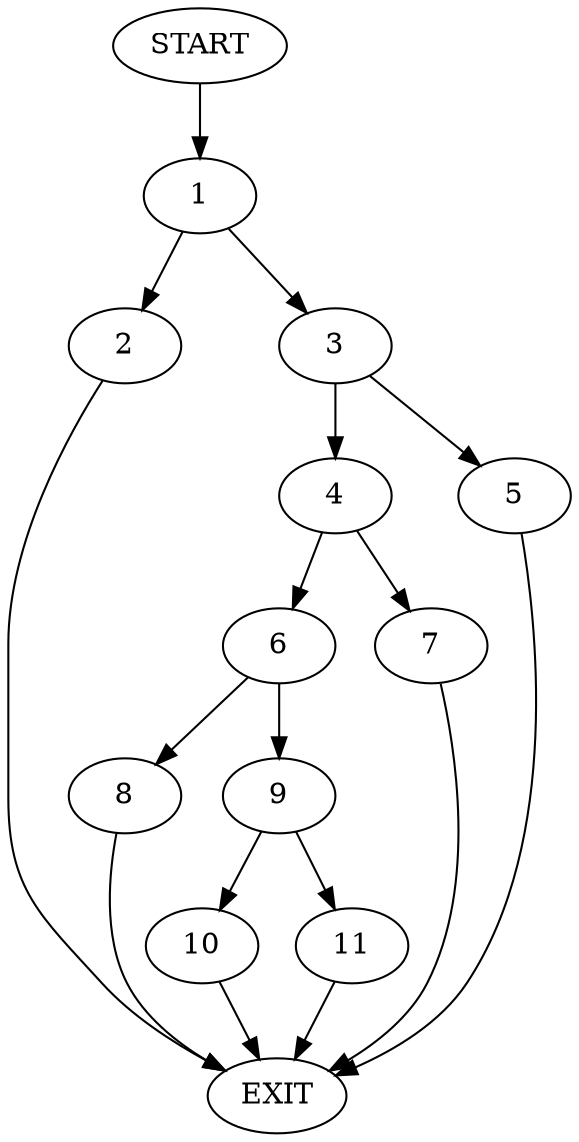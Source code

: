 digraph {
0 [label="START"]
12 [label="EXIT"]
0 -> 1
1 -> 2
1 -> 3
2 -> 12
3 -> 4
3 -> 5
4 -> 6
4 -> 7
5 -> 12
7 -> 12
6 -> 8
6 -> 9
8 -> 12
9 -> 10
9 -> 11
10 -> 12
11 -> 12
}
